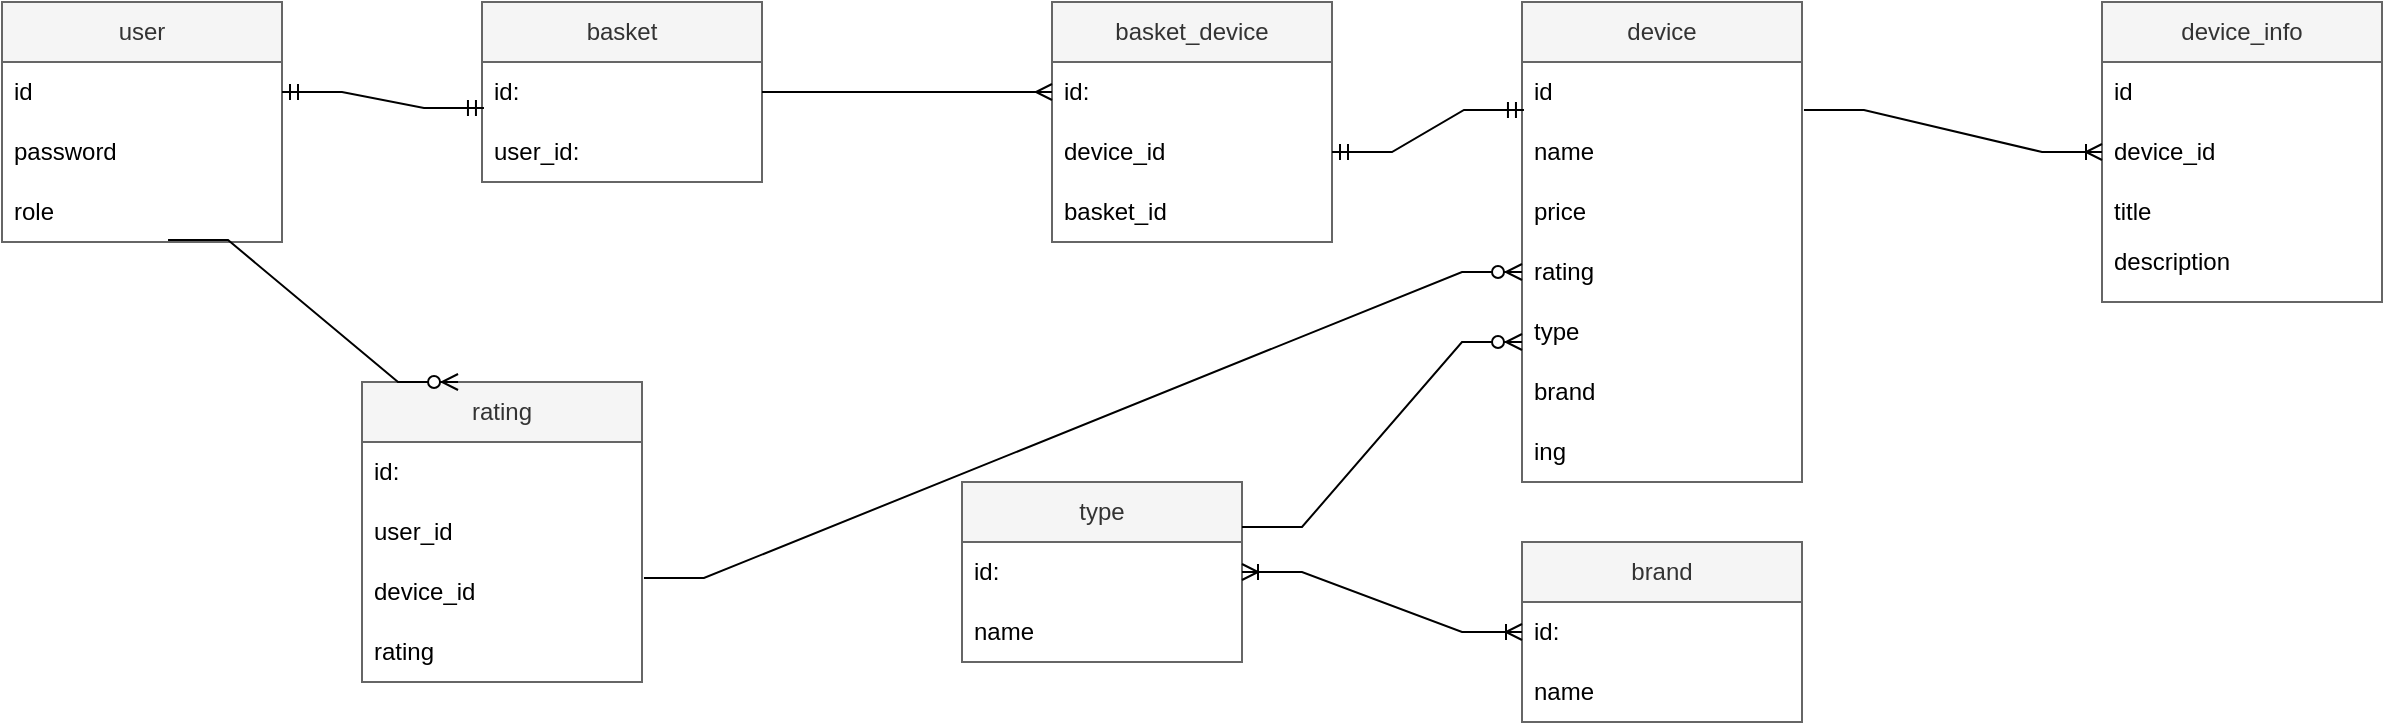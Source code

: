 <mxfile version="24.8.4">
  <diagram name="Page-1" id="kMP-DRagVGLzXpiYjwLq">
    <mxGraphModel dx="2284" dy="793" grid="1" gridSize="10" guides="1" tooltips="1" connect="1" arrows="1" fold="1" page="1" pageScale="1" pageWidth="850" pageHeight="1100" math="0" shadow="0">
      <root>
        <mxCell id="0" />
        <mxCell id="1" parent="0" />
        <mxCell id="hq_zR6SpOd41rZpvDEjb-1" value="user" style="swimlane;fontStyle=0;childLayout=stackLayout;horizontal=1;startSize=30;horizontalStack=0;resizeParent=1;resizeParentMax=0;resizeLast=0;collapsible=1;marginBottom=0;whiteSpace=wrap;html=1;fillColor=#f5f5f5;fontColor=#333333;strokeColor=#666666;" vertex="1" parent="1">
          <mxGeometry x="-240" y="120" width="140" height="120" as="geometry" />
        </mxCell>
        <mxCell id="hq_zR6SpOd41rZpvDEjb-2" value="id" style="text;strokeColor=none;fillColor=none;align=left;verticalAlign=middle;spacingLeft=4;spacingRight=4;overflow=hidden;points=[[0,0.5],[1,0.5]];portConstraint=eastwest;rotatable=0;whiteSpace=wrap;html=1;" vertex="1" parent="hq_zR6SpOd41rZpvDEjb-1">
          <mxGeometry y="30" width="140" height="30" as="geometry" />
        </mxCell>
        <mxCell id="hq_zR6SpOd41rZpvDEjb-3" value="password" style="text;strokeColor=none;fillColor=none;align=left;verticalAlign=middle;spacingLeft=4;spacingRight=4;overflow=hidden;points=[[0,0.5],[1,0.5]];portConstraint=eastwest;rotatable=0;whiteSpace=wrap;html=1;" vertex="1" parent="hq_zR6SpOd41rZpvDEjb-1">
          <mxGeometry y="60" width="140" height="30" as="geometry" />
        </mxCell>
        <mxCell id="hq_zR6SpOd41rZpvDEjb-4" value="role" style="text;strokeColor=none;fillColor=none;align=left;verticalAlign=middle;spacingLeft=4;spacingRight=4;overflow=hidden;points=[[0,0.5],[1,0.5]];portConstraint=eastwest;rotatable=0;whiteSpace=wrap;html=1;" vertex="1" parent="hq_zR6SpOd41rZpvDEjb-1">
          <mxGeometry y="90" width="140" height="30" as="geometry" />
        </mxCell>
        <mxCell id="hq_zR6SpOd41rZpvDEjb-5" value="basket" style="swimlane;fontStyle=0;childLayout=stackLayout;horizontal=1;startSize=30;horizontalStack=0;resizeParent=1;resizeParentMax=0;resizeLast=0;collapsible=1;marginBottom=0;whiteSpace=wrap;html=1;fillColor=#f5f5f5;fontColor=#333333;strokeColor=#666666;" vertex="1" parent="1">
          <mxGeometry y="120" width="140" height="90" as="geometry" />
        </mxCell>
        <mxCell id="hq_zR6SpOd41rZpvDEjb-6" value="id:" style="text;strokeColor=none;fillColor=none;align=left;verticalAlign=middle;spacingLeft=4;spacingRight=4;overflow=hidden;points=[[0,0.5],[1,0.5]];portConstraint=eastwest;rotatable=0;whiteSpace=wrap;html=1;" vertex="1" parent="hq_zR6SpOd41rZpvDEjb-5">
          <mxGeometry y="30" width="140" height="30" as="geometry" />
        </mxCell>
        <mxCell id="hq_zR6SpOd41rZpvDEjb-7" value="user_id:" style="text;strokeColor=none;fillColor=none;align=left;verticalAlign=middle;spacingLeft=4;spacingRight=4;overflow=hidden;points=[[0,0.5],[1,0.5]];portConstraint=eastwest;rotatable=0;whiteSpace=wrap;html=1;" vertex="1" parent="hq_zR6SpOd41rZpvDEjb-5">
          <mxGeometry y="60" width="140" height="30" as="geometry" />
        </mxCell>
        <mxCell id="hq_zR6SpOd41rZpvDEjb-9" value="device" style="swimlane;fontStyle=0;childLayout=stackLayout;horizontal=1;startSize=30;horizontalStack=0;resizeParent=1;resizeParentMax=0;resizeLast=0;collapsible=1;marginBottom=0;whiteSpace=wrap;html=1;fillColor=#f5f5f5;strokeColor=#666666;fontColor=#333333;" vertex="1" parent="1">
          <mxGeometry x="520" y="120" width="140" height="240" as="geometry" />
        </mxCell>
        <mxCell id="hq_zR6SpOd41rZpvDEjb-10" value="id" style="text;strokeColor=none;fillColor=none;align=left;verticalAlign=middle;spacingLeft=4;spacingRight=4;overflow=hidden;points=[[0,0.5],[1,0.5]];portConstraint=eastwest;rotatable=0;whiteSpace=wrap;html=1;" vertex="1" parent="hq_zR6SpOd41rZpvDEjb-9">
          <mxGeometry y="30" width="140" height="30" as="geometry" />
        </mxCell>
        <mxCell id="hq_zR6SpOd41rZpvDEjb-11" value="name" style="text;strokeColor=none;fillColor=none;align=left;verticalAlign=middle;spacingLeft=4;spacingRight=4;overflow=hidden;points=[[0,0.5],[1,0.5]];portConstraint=eastwest;rotatable=0;whiteSpace=wrap;html=1;" vertex="1" parent="hq_zR6SpOd41rZpvDEjb-9">
          <mxGeometry y="60" width="140" height="30" as="geometry" />
        </mxCell>
        <mxCell id="hq_zR6SpOd41rZpvDEjb-12" value="price" style="text;strokeColor=none;fillColor=none;align=left;verticalAlign=middle;spacingLeft=4;spacingRight=4;overflow=hidden;points=[[0,0.5],[1,0.5]];portConstraint=eastwest;rotatable=0;whiteSpace=wrap;html=1;" vertex="1" parent="hq_zR6SpOd41rZpvDEjb-9">
          <mxGeometry y="90" width="140" height="30" as="geometry" />
        </mxCell>
        <mxCell id="hq_zR6SpOd41rZpvDEjb-13" value="rating" style="text;strokeColor=none;fillColor=none;align=left;verticalAlign=middle;spacingLeft=4;spacingRight=4;overflow=hidden;points=[[0,0.5],[1,0.5]];portConstraint=eastwest;rotatable=0;whiteSpace=wrap;html=1;" vertex="1" parent="hq_zR6SpOd41rZpvDEjb-9">
          <mxGeometry y="120" width="140" height="30" as="geometry" />
        </mxCell>
        <mxCell id="hq_zR6SpOd41rZpvDEjb-14" value="type" style="text;strokeColor=none;fillColor=none;align=left;verticalAlign=middle;spacingLeft=4;spacingRight=4;overflow=hidden;points=[[0,0.5],[1,0.5]];portConstraint=eastwest;rotatable=0;whiteSpace=wrap;html=1;" vertex="1" parent="hq_zR6SpOd41rZpvDEjb-9">
          <mxGeometry y="150" width="140" height="30" as="geometry" />
        </mxCell>
        <mxCell id="hq_zR6SpOd41rZpvDEjb-15" value="brand" style="text;strokeColor=none;fillColor=none;align=left;verticalAlign=middle;spacingLeft=4;spacingRight=4;overflow=hidden;points=[[0,0.5],[1,0.5]];portConstraint=eastwest;rotatable=0;whiteSpace=wrap;html=1;" vertex="1" parent="hq_zR6SpOd41rZpvDEjb-9">
          <mxGeometry y="180" width="140" height="30" as="geometry" />
        </mxCell>
        <mxCell id="hq_zR6SpOd41rZpvDEjb-16" value="ing" style="text;strokeColor=none;fillColor=none;align=left;verticalAlign=middle;spacingLeft=4;spacingRight=4;overflow=hidden;points=[[0,0.5],[1,0.5]];portConstraint=eastwest;rotatable=0;whiteSpace=wrap;html=1;" vertex="1" parent="hq_zR6SpOd41rZpvDEjb-9">
          <mxGeometry y="210" width="140" height="30" as="geometry" />
        </mxCell>
        <mxCell id="hq_zR6SpOd41rZpvDEjb-17" value="type" style="swimlane;fontStyle=0;childLayout=stackLayout;horizontal=1;startSize=30;horizontalStack=0;resizeParent=1;resizeParentMax=0;resizeLast=0;collapsible=1;marginBottom=0;whiteSpace=wrap;html=1;fillColor=#f5f5f5;fontColor=#333333;strokeColor=#666666;" vertex="1" parent="1">
          <mxGeometry x="240" y="360" width="140" height="90" as="geometry" />
        </mxCell>
        <mxCell id="hq_zR6SpOd41rZpvDEjb-18" value="id:" style="text;strokeColor=none;fillColor=none;align=left;verticalAlign=middle;spacingLeft=4;spacingRight=4;overflow=hidden;points=[[0,0.5],[1,0.5]];portConstraint=eastwest;rotatable=0;whiteSpace=wrap;html=1;" vertex="1" parent="hq_zR6SpOd41rZpvDEjb-17">
          <mxGeometry y="30" width="140" height="30" as="geometry" />
        </mxCell>
        <mxCell id="hq_zR6SpOd41rZpvDEjb-19" value="name" style="text;strokeColor=none;fillColor=none;align=left;verticalAlign=middle;spacingLeft=4;spacingRight=4;overflow=hidden;points=[[0,0.5],[1,0.5]];portConstraint=eastwest;rotatable=0;whiteSpace=wrap;html=1;" vertex="1" parent="hq_zR6SpOd41rZpvDEjb-17">
          <mxGeometry y="60" width="140" height="30" as="geometry" />
        </mxCell>
        <mxCell id="hq_zR6SpOd41rZpvDEjb-20" value="brand" style="swimlane;fontStyle=0;childLayout=stackLayout;horizontal=1;startSize=30;horizontalStack=0;resizeParent=1;resizeParentMax=0;resizeLast=0;collapsible=1;marginBottom=0;whiteSpace=wrap;html=1;fillColor=#f5f5f5;fontColor=#333333;strokeColor=#666666;" vertex="1" parent="1">
          <mxGeometry x="520" y="390" width="140" height="90" as="geometry" />
        </mxCell>
        <mxCell id="hq_zR6SpOd41rZpvDEjb-21" value="id:" style="text;strokeColor=none;fillColor=none;align=left;verticalAlign=middle;spacingLeft=4;spacingRight=4;overflow=hidden;points=[[0,0.5],[1,0.5]];portConstraint=eastwest;rotatable=0;whiteSpace=wrap;html=1;" vertex="1" parent="hq_zR6SpOd41rZpvDEjb-20">
          <mxGeometry y="30" width="140" height="30" as="geometry" />
        </mxCell>
        <mxCell id="hq_zR6SpOd41rZpvDEjb-22" value="name" style="text;strokeColor=none;fillColor=none;align=left;verticalAlign=middle;spacingLeft=4;spacingRight=4;overflow=hidden;points=[[0,0.5],[1,0.5]];portConstraint=eastwest;rotatable=0;whiteSpace=wrap;html=1;" vertex="1" parent="hq_zR6SpOd41rZpvDEjb-20">
          <mxGeometry y="60" width="140" height="30" as="geometry" />
        </mxCell>
        <mxCell id="hq_zR6SpOd41rZpvDEjb-24" value="" style="edgeStyle=entityRelationEdgeStyle;fontSize=12;html=1;endArrow=ERmandOne;startArrow=ERmandOne;rounded=0;entryX=0.007;entryY=0.767;entryDx=0;entryDy=0;entryPerimeter=0;exitX=1;exitY=0.5;exitDx=0;exitDy=0;" edge="1" parent="1" source="hq_zR6SpOd41rZpvDEjb-2" target="hq_zR6SpOd41rZpvDEjb-6">
          <mxGeometry width="100" height="100" relative="1" as="geometry">
            <mxPoint x="-80" y="360" as="sourcePoint" />
            <mxPoint x="20" y="260" as="targetPoint" />
          </mxGeometry>
        </mxCell>
        <mxCell id="hq_zR6SpOd41rZpvDEjb-25" value="" style="edgeStyle=entityRelationEdgeStyle;fontSize=12;html=1;endArrow=ERzeroToMany;endFill=1;rounded=0;exitX=1;exitY=0.25;exitDx=0;exitDy=0;" edge="1" parent="1" source="hq_zR6SpOd41rZpvDEjb-17">
          <mxGeometry width="100" height="100" relative="1" as="geometry">
            <mxPoint x="420" y="390" as="sourcePoint" />
            <mxPoint x="520" y="290" as="targetPoint" />
          </mxGeometry>
        </mxCell>
        <mxCell id="hq_zR6SpOd41rZpvDEjb-27" value="" style="edgeStyle=entityRelationEdgeStyle;fontSize=12;html=1;endArrow=ERoneToMany;startArrow=ERoneToMany;rounded=0;entryX=0;entryY=0.5;entryDx=0;entryDy=0;exitX=1;exitY=0.5;exitDx=0;exitDy=0;" edge="1" parent="1" source="hq_zR6SpOd41rZpvDEjb-18" target="hq_zR6SpOd41rZpvDEjb-21">
          <mxGeometry width="100" height="100" relative="1" as="geometry">
            <mxPoint x="420" y="580" as="sourcePoint" />
            <mxPoint x="520" y="480" as="targetPoint" />
          </mxGeometry>
        </mxCell>
        <mxCell id="hq_zR6SpOd41rZpvDEjb-28" value="device_info" style="swimlane;fontStyle=0;childLayout=stackLayout;horizontal=1;startSize=30;horizontalStack=0;resizeParent=1;resizeParentMax=0;resizeLast=0;collapsible=1;marginBottom=0;whiteSpace=wrap;html=1;fillColor=#f5f5f5;fontColor=#333333;strokeColor=#666666;" vertex="1" parent="1">
          <mxGeometry x="810" y="120" width="140" height="150" as="geometry" />
        </mxCell>
        <mxCell id="hq_zR6SpOd41rZpvDEjb-29" value="id" style="text;strokeColor=none;fillColor=none;align=left;verticalAlign=middle;spacingLeft=4;spacingRight=4;overflow=hidden;points=[[0,0.5],[1,0.5]];portConstraint=eastwest;rotatable=0;whiteSpace=wrap;html=1;" vertex="1" parent="hq_zR6SpOd41rZpvDEjb-28">
          <mxGeometry y="30" width="140" height="30" as="geometry" />
        </mxCell>
        <mxCell id="hq_zR6SpOd41rZpvDEjb-30" value="device_id" style="text;strokeColor=none;fillColor=none;align=left;verticalAlign=middle;spacingLeft=4;spacingRight=4;overflow=hidden;points=[[0,0.5],[1,0.5]];portConstraint=eastwest;rotatable=0;whiteSpace=wrap;html=1;" vertex="1" parent="hq_zR6SpOd41rZpvDEjb-28">
          <mxGeometry y="60" width="140" height="30" as="geometry" />
        </mxCell>
        <mxCell id="hq_zR6SpOd41rZpvDEjb-31" value="title" style="text;strokeColor=none;fillColor=none;align=left;verticalAlign=middle;spacingLeft=4;spacingRight=4;overflow=hidden;points=[[0,0.5],[1,0.5]];portConstraint=eastwest;rotatable=0;whiteSpace=wrap;html=1;" vertex="1" parent="hq_zR6SpOd41rZpvDEjb-28">
          <mxGeometry y="90" width="140" height="30" as="geometry" />
        </mxCell>
        <mxCell id="hq_zR6SpOd41rZpvDEjb-32" value="description&lt;div&gt;&lt;br&gt;&lt;/div&gt;" style="text;strokeColor=none;fillColor=none;align=left;verticalAlign=middle;spacingLeft=4;spacingRight=4;overflow=hidden;points=[[0,0.5],[1,0.5]];portConstraint=eastwest;rotatable=0;whiteSpace=wrap;html=1;" vertex="1" parent="hq_zR6SpOd41rZpvDEjb-28">
          <mxGeometry y="120" width="140" height="30" as="geometry" />
        </mxCell>
        <mxCell id="hq_zR6SpOd41rZpvDEjb-33" value="" style="edgeStyle=entityRelationEdgeStyle;fontSize=12;html=1;endArrow=ERoneToMany;rounded=0;exitX=1.007;exitY=0.8;exitDx=0;exitDy=0;exitPerimeter=0;" edge="1" parent="1" source="hq_zR6SpOd41rZpvDEjb-10" target="hq_zR6SpOd41rZpvDEjb-30">
          <mxGeometry width="100" height="100" relative="1" as="geometry">
            <mxPoint x="680" y="260" as="sourcePoint" />
            <mxPoint x="780" y="160" as="targetPoint" />
          </mxGeometry>
        </mxCell>
        <mxCell id="hq_zR6SpOd41rZpvDEjb-35" value="basket_device" style="swimlane;fontStyle=0;childLayout=stackLayout;horizontal=1;startSize=30;horizontalStack=0;resizeParent=1;resizeParentMax=0;resizeLast=0;collapsible=1;marginBottom=0;whiteSpace=wrap;html=1;fillColor=#f5f5f5;fontColor=#333333;strokeColor=#666666;" vertex="1" parent="1">
          <mxGeometry x="285" y="120" width="140" height="120" as="geometry" />
        </mxCell>
        <mxCell id="hq_zR6SpOd41rZpvDEjb-36" value="id:" style="text;strokeColor=none;fillColor=none;align=left;verticalAlign=middle;spacingLeft=4;spacingRight=4;overflow=hidden;points=[[0,0.5],[1,0.5]];portConstraint=eastwest;rotatable=0;whiteSpace=wrap;html=1;" vertex="1" parent="hq_zR6SpOd41rZpvDEjb-35">
          <mxGeometry y="30" width="140" height="30" as="geometry" />
        </mxCell>
        <mxCell id="hq_zR6SpOd41rZpvDEjb-37" value="device_id&lt;span style=&quot;color: rgba(0, 0, 0, 0); font-family: monospace; font-size: 0px; text-wrap-mode: nowrap;&quot;&gt;%3CmxGraphModel%3E%3Croot%3E%3CmxCell%20id%3D%220%22%2F%3E%3CmxCell%20id%3D%221%22%20parent%3D%220%22%2F%3E%3CmxCell%20id%3D%222%22%20value%3D%22basket%22%20style%3D%22swimlane%3BfontStyle%3D0%3BchildLayout%3DstackLayout%3Bhorizontal%3D1%3BstartSize%3D30%3BhorizontalStack%3D0%3BresizeParent%3D1%3BresizeParentMax%3D0%3BresizeLast%3D0%3Bcollapsible%3D1%3BmarginBottom%3D0%3BwhiteSpace%3Dwrap%3Bhtml%3D1%3BfillColor%3D%23f5f5f5%3BfontColor%3D%23333333%3BstrokeColor%3D%23666666%3B%22%20vertex%3D%221%22%20parent%3D%221%22%3E%3CmxGeometry%20x%3D%2280%22%20y%3D%22120%22%20width%3D%22140%22%20height%3D%2290%22%20as%3D%22geometry%22%2F%3E%3C%2FmxCell%3E%3CmxCell%20id%3D%223%22%20value%3D%22id%3A%22%20style%3D%22text%3BstrokeColor%3Dnone%3BfillColor%3Dnone%3Balign%3Dleft%3BverticalAlign%3Dmiddle%3BspacingLeft%3D4%3BspacingRight%3D4%3Boverflow%3Dhidden%3Bpoints%3D%5B%5B0%2C0.5%5D%2C%5B1%2C0.5%5D%5D%3BportConstraint%3Deastwest%3Brotatable%3D0%3BwhiteSpace%3Dwrap%3Bhtml%3D1%3B%22%20vertex%3D%221%22%20parent%3D%222%22%3E%3CmxGeometry%20y%3D%2230%22%20width%3D%22140%22%20height%3D%2230%22%20as%3D%22geometry%22%2F%3E%3C%2FmxCell%3E%3CmxCell%20id%3D%224%22%20value%3D%22user_id%3A%22%20style%3D%22text%3BstrokeColor%3Dnone%3BfillColor%3Dnone%3Balign%3Dleft%3BverticalAlign%3Dmiddle%3BspacingLeft%3D4%3BspacingRight%3D4%3Boverflow%3Dhidden%3Bpoints%3D%5B%5B0%2C0.5%5D%2C%5B1%2C0.5%5D%5D%3BportConstraint%3Deastwest%3Brotatable%3D0%3BwhiteSpace%3Dwrap%3Bhtml%3D1%3B%22%20vertex%3D%221%22%20parent%3D%222%22%3E%3CmxGeometry%20y%3D%2260%22%20width%3D%22140%22%20height%3D%2230%22%20as%3D%22geometry%22%2F%3E%3C%2FmxCell%3E%3C%2Froot%3E%3C%2FmxGraphModel%3E&lt;/span&gt;" style="text;strokeColor=none;fillColor=none;align=left;verticalAlign=middle;spacingLeft=4;spacingRight=4;overflow=hidden;points=[[0,0.5],[1,0.5]];portConstraint=eastwest;rotatable=0;whiteSpace=wrap;html=1;" vertex="1" parent="hq_zR6SpOd41rZpvDEjb-35">
          <mxGeometry y="60" width="140" height="30" as="geometry" />
        </mxCell>
        <mxCell id="hq_zR6SpOd41rZpvDEjb-38" value="basket_id" style="text;strokeColor=none;fillColor=none;align=left;verticalAlign=middle;spacingLeft=4;spacingRight=4;overflow=hidden;points=[[0,0.5],[1,0.5]];portConstraint=eastwest;rotatable=0;whiteSpace=wrap;html=1;" vertex="1" parent="hq_zR6SpOd41rZpvDEjb-35">
          <mxGeometry y="90" width="140" height="30" as="geometry" />
        </mxCell>
        <mxCell id="hq_zR6SpOd41rZpvDEjb-39" value="" style="edgeStyle=entityRelationEdgeStyle;fontSize=12;html=1;endArrow=ERmandOne;startArrow=ERmandOne;rounded=0;entryX=0.007;entryY=0.8;entryDx=0;entryDy=0;entryPerimeter=0;exitX=1;exitY=0.5;exitDx=0;exitDy=0;" edge="1" parent="1" source="hq_zR6SpOd41rZpvDEjb-37" target="hq_zR6SpOd41rZpvDEjb-10">
          <mxGeometry width="100" height="100" relative="1" as="geometry">
            <mxPoint x="370" y="510" as="sourcePoint" />
            <mxPoint x="470" y="410" as="targetPoint" />
          </mxGeometry>
        </mxCell>
        <mxCell id="hq_zR6SpOd41rZpvDEjb-40" value="" style="edgeStyle=entityRelationEdgeStyle;fontSize=12;html=1;endArrow=ERmany;rounded=0;entryX=0;entryY=0.5;entryDx=0;entryDy=0;exitX=1;exitY=0.5;exitDx=0;exitDy=0;" edge="1" parent="1" source="hq_zR6SpOd41rZpvDEjb-6" target="hq_zR6SpOd41rZpvDEjb-36">
          <mxGeometry width="100" height="100" relative="1" as="geometry">
            <mxPoint x="160" y="290" as="sourcePoint" />
            <mxPoint x="260" y="190" as="targetPoint" />
          </mxGeometry>
        </mxCell>
        <mxCell id="hq_zR6SpOd41rZpvDEjb-41" value="rating" style="swimlane;fontStyle=0;childLayout=stackLayout;horizontal=1;startSize=30;horizontalStack=0;resizeParent=1;resizeParentMax=0;resizeLast=0;collapsible=1;marginBottom=0;whiteSpace=wrap;html=1;fillColor=#f5f5f5;fontColor=#333333;strokeColor=#666666;" vertex="1" parent="1">
          <mxGeometry x="-60" y="310" width="140" height="150" as="geometry" />
        </mxCell>
        <mxCell id="hq_zR6SpOd41rZpvDEjb-42" value="id:" style="text;strokeColor=none;fillColor=none;align=left;verticalAlign=middle;spacingLeft=4;spacingRight=4;overflow=hidden;points=[[0,0.5],[1,0.5]];portConstraint=eastwest;rotatable=0;whiteSpace=wrap;html=1;" vertex="1" parent="hq_zR6SpOd41rZpvDEjb-41">
          <mxGeometry y="30" width="140" height="30" as="geometry" />
        </mxCell>
        <mxCell id="hq_zR6SpOd41rZpvDEjb-43" value="user_id" style="text;strokeColor=none;fillColor=none;align=left;verticalAlign=middle;spacingLeft=4;spacingRight=4;overflow=hidden;points=[[0,0.5],[1,0.5]];portConstraint=eastwest;rotatable=0;whiteSpace=wrap;html=1;" vertex="1" parent="hq_zR6SpOd41rZpvDEjb-41">
          <mxGeometry y="60" width="140" height="30" as="geometry" />
        </mxCell>
        <mxCell id="hq_zR6SpOd41rZpvDEjb-44" value="device_id" style="text;strokeColor=none;fillColor=none;align=left;verticalAlign=middle;spacingLeft=4;spacingRight=4;overflow=hidden;points=[[0,0.5],[1,0.5]];portConstraint=eastwest;rotatable=0;whiteSpace=wrap;html=1;" vertex="1" parent="hq_zR6SpOd41rZpvDEjb-41">
          <mxGeometry y="90" width="140" height="30" as="geometry" />
        </mxCell>
        <mxCell id="hq_zR6SpOd41rZpvDEjb-45" value="rating" style="text;strokeColor=none;fillColor=none;align=left;verticalAlign=middle;spacingLeft=4;spacingRight=4;overflow=hidden;points=[[0,0.5],[1,0.5]];portConstraint=eastwest;rotatable=0;whiteSpace=wrap;html=1;" vertex="1" parent="hq_zR6SpOd41rZpvDEjb-41">
          <mxGeometry y="120" width="140" height="30" as="geometry" />
        </mxCell>
        <mxCell id="hq_zR6SpOd41rZpvDEjb-46" value="" style="edgeStyle=entityRelationEdgeStyle;fontSize=12;html=1;endArrow=ERzeroToMany;endFill=1;rounded=0;entryX=0;entryY=0.5;entryDx=0;entryDy=0;exitX=1.007;exitY=0.267;exitDx=0;exitDy=0;exitPerimeter=0;" edge="1" parent="1" source="hq_zR6SpOd41rZpvDEjb-44" target="hq_zR6SpOd41rZpvDEjb-13">
          <mxGeometry width="100" height="100" relative="1" as="geometry">
            <mxPoint x="370" y="510" as="sourcePoint" />
            <mxPoint x="470" y="410" as="targetPoint" />
          </mxGeometry>
        </mxCell>
        <mxCell id="hq_zR6SpOd41rZpvDEjb-47" value="" style="edgeStyle=entityRelationEdgeStyle;fontSize=12;html=1;endArrow=ERzeroToMany;endFill=1;rounded=0;entryX=0.343;entryY=0;entryDx=0;entryDy=0;exitX=0.593;exitY=0.967;exitDx=0;exitDy=0;exitPerimeter=0;entryPerimeter=0;" edge="1" parent="1" source="hq_zR6SpOd41rZpvDEjb-4" target="hq_zR6SpOd41rZpvDEjb-41">
          <mxGeometry width="100" height="100" relative="1" as="geometry">
            <mxPoint x="-250" y="353" as="sourcePoint" />
            <mxPoint x="189" y="200" as="targetPoint" />
          </mxGeometry>
        </mxCell>
      </root>
    </mxGraphModel>
  </diagram>
</mxfile>
